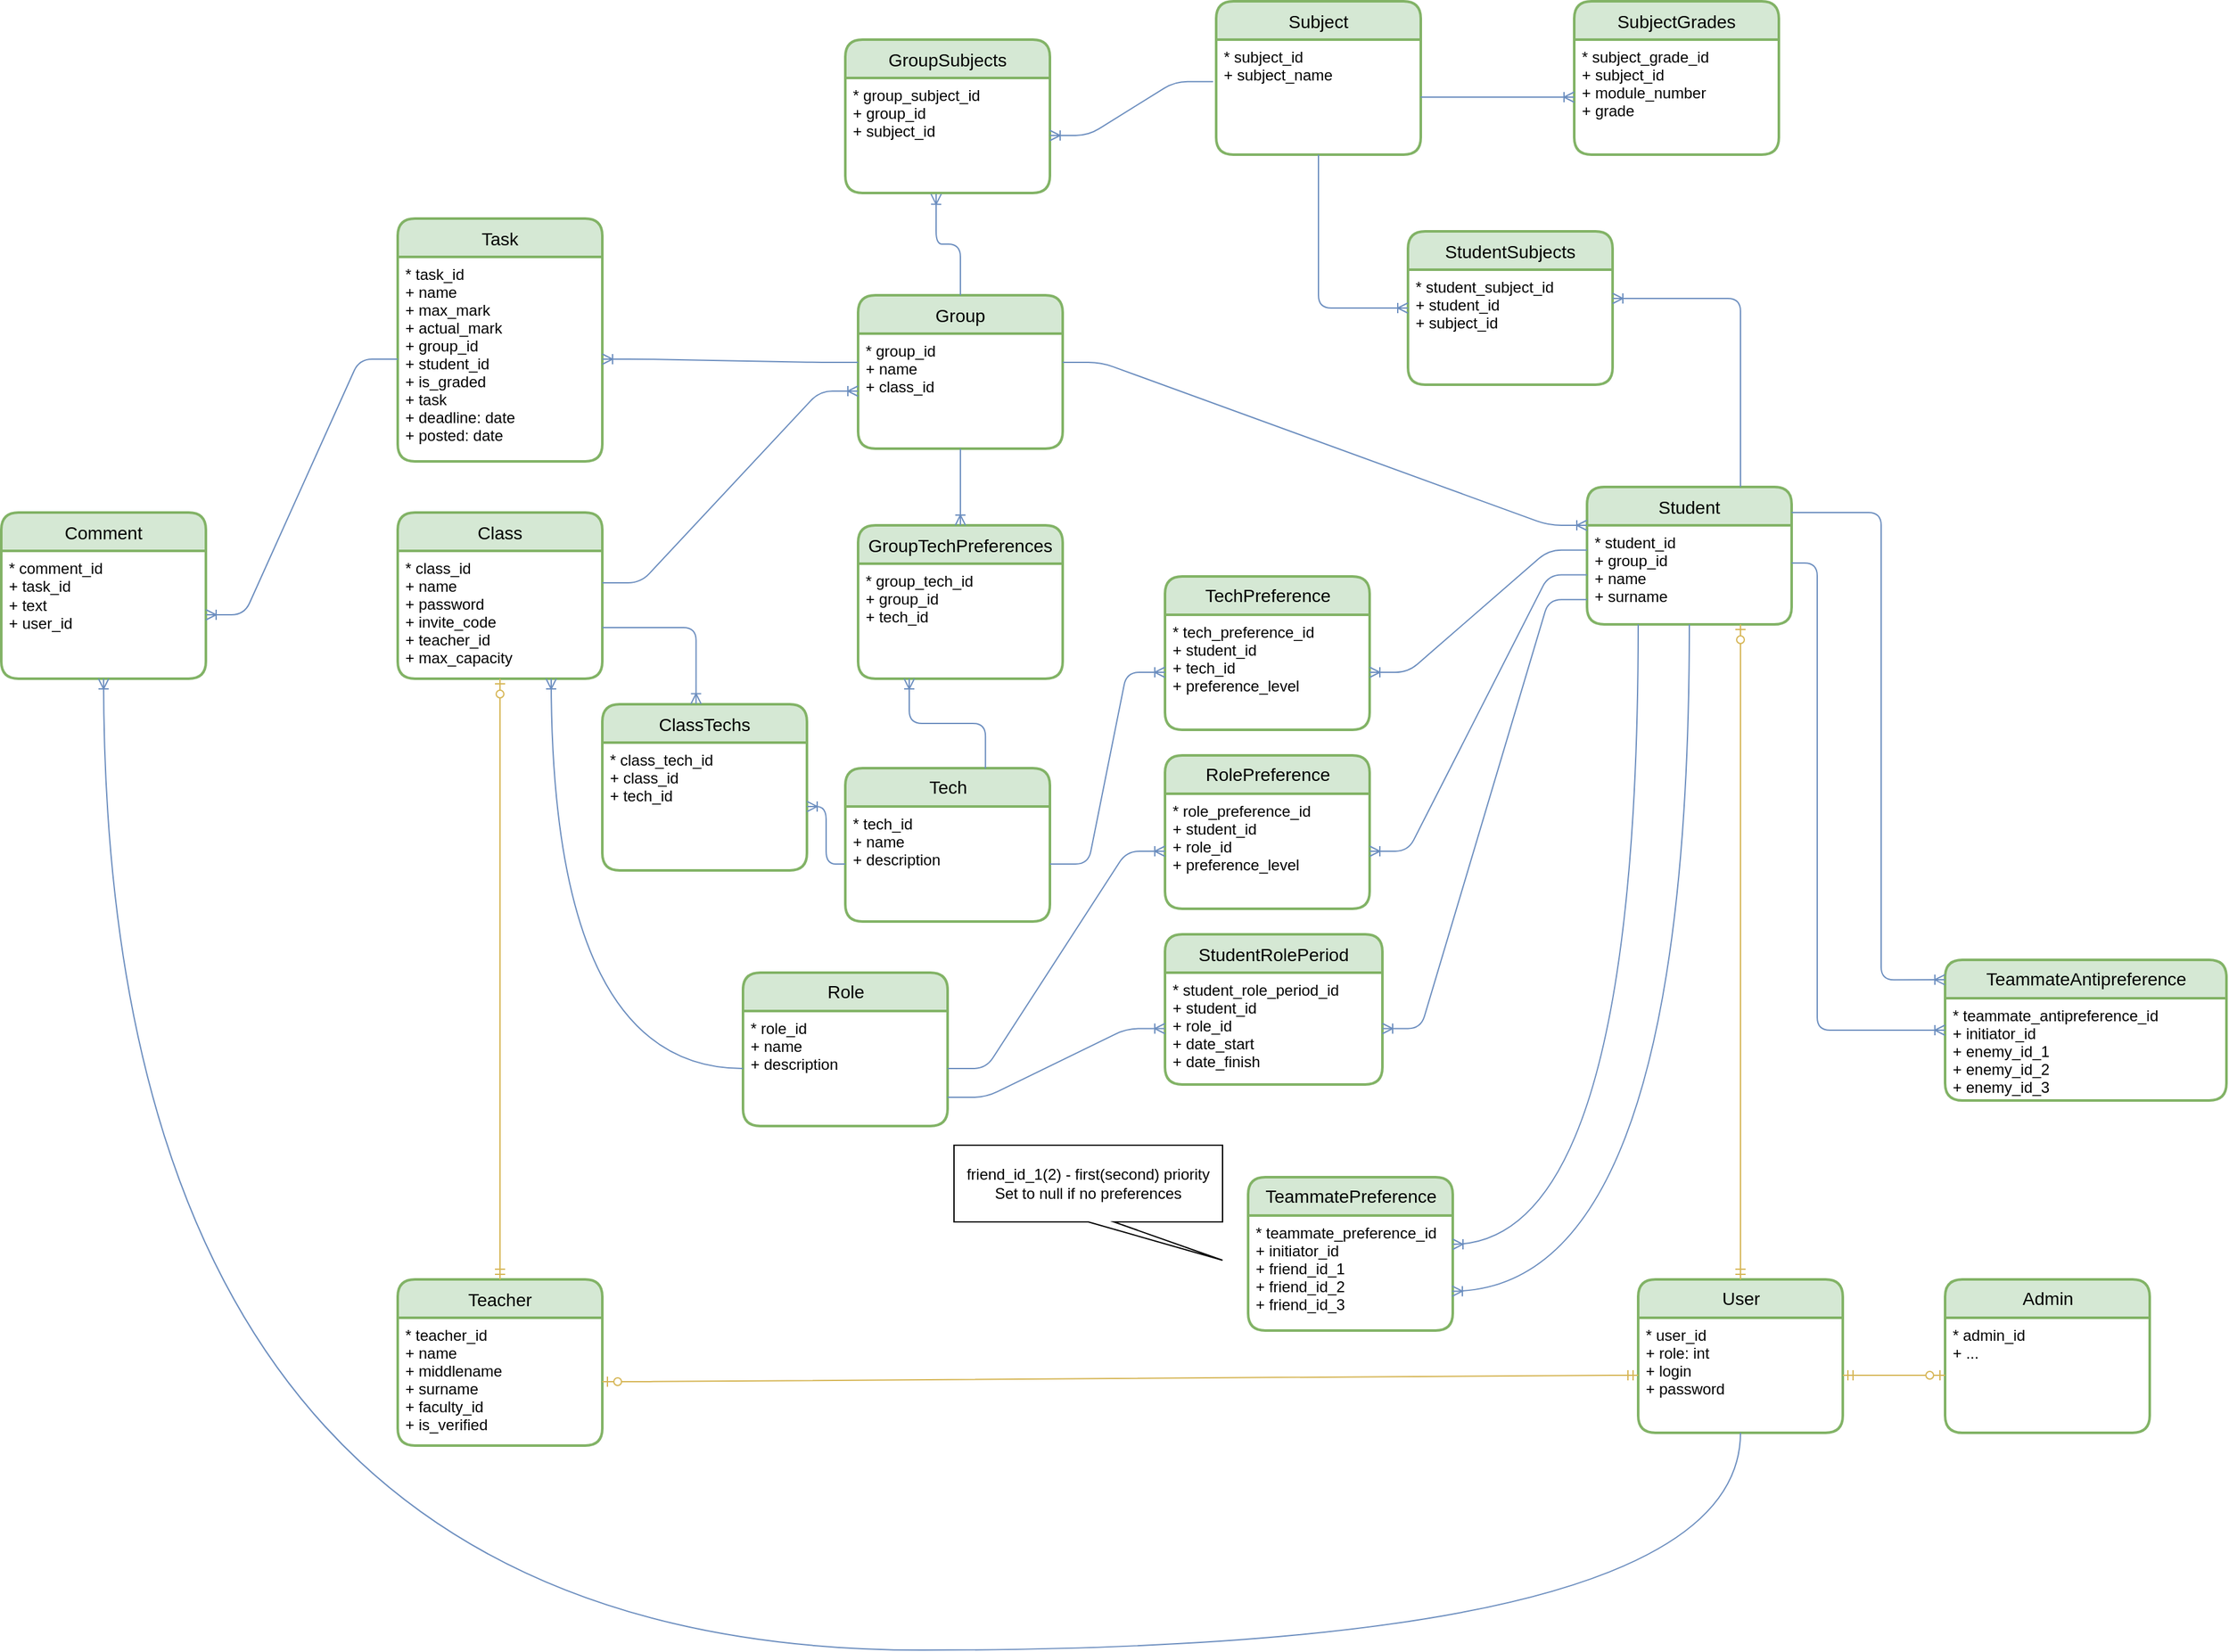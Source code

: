 <mxfile version="14.3.0" type="google"><diagram id="4NycOCjTR7J2NRL2O5-p" name="Database"><mxGraphModel dx="1715" dy="1557" grid="1" gridSize="10" guides="1" tooltips="1" connect="1" arrows="1" fold="1" page="1" pageScale="1" pageWidth="850" pageHeight="1100" math="0" shadow="0"><root><mxCell id="0"/><mxCell id="1" parent="0"/><mxCell id="kuLKCxXNZpckRPy4QIlw-1" value="Task" style="swimlane;childLayout=stackLayout;horizontal=1;startSize=30;horizontalStack=0;rounded=1;fontSize=14;fontStyle=0;strokeWidth=2;resizeParent=0;resizeLast=1;shadow=0;dashed=0;align=center;fillColor=#d5e8d4;strokeColor=#82b366;" parent="1" vertex="1"><mxGeometry x="120" y="50" width="160" height="190" as="geometry"/></mxCell><mxCell id="kuLKCxXNZpckRPy4QIlw-2" value="* task_id&#10;+ name&#10;+ max_mark&#10;+ actual_mark&#10;+ group_id&#10;+ student_id&#10;+ is_graded&#10;+ task&#10;+ deadline: date&#10;+ posted: date" style="align=left;strokeColor=none;fillColor=none;spacingLeft=4;fontSize=12;verticalAlign=top;resizable=0;rotatable=0;part=1;" parent="kuLKCxXNZpckRPy4QIlw-1" vertex="1"><mxGeometry y="30" width="160" height="160" as="geometry"/></mxCell><mxCell id="kuLKCxXNZpckRPy4QIlw-3" value="Group" style="swimlane;childLayout=stackLayout;horizontal=1;startSize=30;horizontalStack=0;rounded=1;fontSize=14;fontStyle=0;strokeWidth=2;resizeParent=0;resizeLast=1;shadow=0;dashed=0;align=center;fillColor=#d5e8d4;strokeColor=#82b366;" parent="1" vertex="1"><mxGeometry x="480" y="110" width="160" height="120" as="geometry"/></mxCell><mxCell id="kuLKCxXNZpckRPy4QIlw-4" value="* group_id&#10;+ name&#10;+ class_id" style="align=left;strokeColor=none;fillColor=none;spacingLeft=4;fontSize=12;verticalAlign=top;resizable=0;rotatable=0;part=1;" parent="kuLKCxXNZpckRPy4QIlw-3" vertex="1"><mxGeometry y="30" width="160" height="90" as="geometry"/></mxCell><mxCell id="kuLKCxXNZpckRPy4QIlw-5" value="Class" style="swimlane;childLayout=stackLayout;horizontal=1;startSize=30;horizontalStack=0;rounded=1;fontSize=14;fontStyle=0;strokeWidth=2;resizeParent=0;resizeLast=1;shadow=0;dashed=0;align=center;fillColor=#d5e8d4;strokeColor=#82b366;" parent="1" vertex="1"><mxGeometry x="120" y="280" width="160" height="130" as="geometry"/></mxCell><mxCell id="kuLKCxXNZpckRPy4QIlw-6" value="* class_id&#10;+ name&#10;+ password&#10;+ invite_code&#10;+ teacher_id&#10;+ max_capacity" style="align=left;strokeColor=none;fillColor=none;spacingLeft=4;fontSize=12;verticalAlign=top;resizable=0;rotatable=0;part=1;" parent="kuLKCxXNZpckRPy4QIlw-5" vertex="1"><mxGeometry y="30" width="160" height="100" as="geometry"/></mxCell><mxCell id="kuLKCxXNZpckRPy4QIlw-7" value="" style="edgeStyle=entityRelationEdgeStyle;fontSize=12;html=1;endArrow=ERoneToMany;exitX=1;exitY=0.25;exitDx=0;exitDy=0;entryX=0;entryY=0.5;entryDx=0;entryDy=0;fillColor=#dae8fc;strokeColor=#6c8ebf;" parent="1" source="kuLKCxXNZpckRPy4QIlw-6" target="kuLKCxXNZpckRPy4QIlw-4" edge="1"><mxGeometry width="100" height="100" relative="1" as="geometry"><mxPoint x="380" y="450" as="sourcePoint"/><mxPoint x="480" y="350" as="targetPoint"/></mxGeometry></mxCell><mxCell id="kuLKCxXNZpckRPy4QIlw-8" value="Student" style="swimlane;childLayout=stackLayout;horizontal=1;startSize=30;horizontalStack=0;rounded=1;fontSize=14;fontStyle=0;strokeWidth=2;resizeParent=0;resizeLast=1;shadow=0;dashed=0;align=center;fillColor=#d5e8d4;strokeColor=#82b366;" parent="1" vertex="1"><mxGeometry x="1050" y="260" width="160" height="107.5" as="geometry"/></mxCell><mxCell id="kuLKCxXNZpckRPy4QIlw-9" value="* student_id&#10;+ group_id&#10;+ name&#10;+ surname" style="align=left;strokeColor=none;fillColor=none;spacingLeft=4;fontSize=12;verticalAlign=top;resizable=0;rotatable=0;part=1;" parent="kuLKCxXNZpckRPy4QIlw-8" vertex="1"><mxGeometry y="30" width="160" height="77.5" as="geometry"/></mxCell><mxCell id="kuLKCxXNZpckRPy4QIlw-10" value="" style="edgeStyle=entityRelationEdgeStyle;fontSize=12;html=1;endArrow=ERoneToMany;exitX=1;exitY=0.25;exitDx=0;exitDy=0;entryX=0;entryY=0;entryDx=0;entryDy=0;fillColor=#dae8fc;strokeColor=#6c8ebf;" parent="1" source="kuLKCxXNZpckRPy4QIlw-4" target="kuLKCxXNZpckRPy4QIlw-9" edge="1"><mxGeometry width="100" height="100" relative="1" as="geometry"><mxPoint x="380" y="450" as="sourcePoint"/><mxPoint x="480" y="350" as="targetPoint"/></mxGeometry></mxCell><mxCell id="kuLKCxXNZpckRPy4QIlw-11" value="Teacher" style="swimlane;childLayout=stackLayout;horizontal=1;startSize=30;horizontalStack=0;rounded=1;fontSize=14;fontStyle=0;strokeWidth=2;resizeParent=0;resizeLast=1;shadow=0;dashed=0;align=center;fillColor=#d5e8d4;strokeColor=#82b366;" parent="1" vertex="1"><mxGeometry x="120" y="880" width="160" height="130" as="geometry"/></mxCell><mxCell id="kuLKCxXNZpckRPy4QIlw-12" value="* teacher_id&#10;+ name&#10;+ middlename&#10;+ surname&#10;+ faculty_id&#10;+ is_verified" style="align=left;strokeColor=none;fillColor=none;spacingLeft=4;fontSize=12;verticalAlign=top;resizable=0;rotatable=0;part=1;" parent="kuLKCxXNZpckRPy4QIlw-11" vertex="1"><mxGeometry y="30" width="160" height="100" as="geometry"/></mxCell><mxCell id="kuLKCxXNZpckRPy4QIlw-14" value="" style="edgeStyle=orthogonalEdgeStyle;fontSize=12;html=1;endArrow=ERzeroToOne;startArrow=ERmandOne;exitX=0.5;exitY=0;exitDx=0;exitDy=0;entryX=0.5;entryY=1;entryDx=0;entryDy=0;fillColor=#fff2cc;strokeColor=#d6b656;curved=1;" parent="1" source="kuLKCxXNZpckRPy4QIlw-11" target="kuLKCxXNZpckRPy4QIlw-6" edge="1"><mxGeometry width="100" height="100" relative="1" as="geometry"><mxPoint x="390" y="460" as="sourcePoint"/><mxPoint x="490" y="360" as="targetPoint"/></mxGeometry></mxCell><mxCell id="kuLKCxXNZpckRPy4QIlw-15" value="" style="edgeStyle=entityRelationEdgeStyle;fontSize=12;html=1;endArrow=ERoneToMany;entryX=1;entryY=0.5;entryDx=0;entryDy=0;fillColor=#dae8fc;strokeColor=#6c8ebf;exitX=0;exitY=0.25;exitDx=0;exitDy=0;" parent="1" source="kuLKCxXNZpckRPy4QIlw-4" target="kuLKCxXNZpckRPy4QIlw-2" edge="1"><mxGeometry width="100" height="100" relative="1" as="geometry"><mxPoint x="310" y="280" as="sourcePoint"/><mxPoint x="490" y="360" as="targetPoint"/></mxGeometry></mxCell><mxCell id="kuLKCxXNZpckRPy4QIlw-16" value="Comment" style="swimlane;childLayout=stackLayout;horizontal=1;startSize=30;horizontalStack=0;rounded=1;fontSize=14;fontStyle=0;strokeWidth=2;resizeParent=0;resizeLast=1;shadow=0;dashed=0;align=center;fillColor=#d5e8d4;strokeColor=#82b366;" parent="1" vertex="1"><mxGeometry x="-190" y="280" width="160" height="130" as="geometry"/></mxCell><mxCell id="kuLKCxXNZpckRPy4QIlw-17" value="* comment_id&lt;br&gt;+ task_id&lt;br&gt;+ text&lt;br&gt;+ user_id" style="align=left;strokeColor=none;fillColor=none;spacingLeft=4;fontSize=12;verticalAlign=top;resizable=0;rotatable=0;part=1;html=1;" parent="kuLKCxXNZpckRPy4QIlw-16" vertex="1"><mxGeometry y="30" width="160" height="100" as="geometry"/></mxCell><mxCell id="kuLKCxXNZpckRPy4QIlw-20" value="" style="edgeStyle=entityRelationEdgeStyle;fontSize=12;html=1;endArrow=ERoneToMany;exitX=0;exitY=0.5;exitDx=0;exitDy=0;entryX=1;entryY=0.5;entryDx=0;entryDy=0;fillColor=#dae8fc;strokeColor=#6c8ebf;" parent="1" source="kuLKCxXNZpckRPy4QIlw-2" target="kuLKCxXNZpckRPy4QIlw-17" edge="1"><mxGeometry width="100" height="100" relative="1" as="geometry"><mxPoint x="-50" y="250" as="sourcePoint"/><mxPoint x="50" y="150" as="targetPoint"/></mxGeometry></mxCell><mxCell id="kuLKCxXNZpckRPy4QIlw-21" value="Tech" style="swimlane;childLayout=stackLayout;horizontal=1;startSize=30;horizontalStack=0;rounded=1;fontSize=14;fontStyle=0;strokeWidth=2;resizeParent=0;resizeLast=1;shadow=0;dashed=0;align=center;html=1;fillColor=#d5e8d4;strokeColor=#82b366;" parent="1" vertex="1"><mxGeometry x="470" y="480" width="160" height="120" as="geometry"/></mxCell><mxCell id="kuLKCxXNZpckRPy4QIlw-22" value="* tech_id&#10;+ name&#10;+ description" style="align=left;strokeColor=none;fillColor=none;spacingLeft=4;fontSize=12;verticalAlign=top;resizable=0;rotatable=0;part=1;" parent="kuLKCxXNZpckRPy4QIlw-21" vertex="1"><mxGeometry y="30" width="160" height="90" as="geometry"/></mxCell><mxCell id="kuLKCxXNZpckRPy4QIlw-23" value="Role" style="swimlane;childLayout=stackLayout;horizontal=1;startSize=30;horizontalStack=0;rounded=1;fontSize=14;fontStyle=0;strokeWidth=2;resizeParent=0;resizeLast=1;shadow=0;dashed=0;align=center;html=1;fillColor=#d5e8d4;strokeColor=#82b366;" parent="1" vertex="1"><mxGeometry x="390" y="640" width="160" height="120" as="geometry"/></mxCell><mxCell id="kuLKCxXNZpckRPy4QIlw-24" value="* role_id&#10;+ name&#10;+ description" style="align=left;strokeColor=none;fillColor=none;spacingLeft=4;fontSize=12;verticalAlign=top;resizable=0;rotatable=0;part=1;" parent="kuLKCxXNZpckRPy4QIlw-23" vertex="1"><mxGeometry y="30" width="160" height="90" as="geometry"/></mxCell><mxCell id="kuLKCxXNZpckRPy4QIlw-25" value="" style="edgeStyle=orthogonalEdgeStyle;fontSize=12;html=1;endArrow=ERoneToMany;fillColor=#dae8fc;strokeColor=#6c8ebf;exitX=0;exitY=0.5;exitDx=0;exitDy=0;entryX=0.75;entryY=1;entryDx=0;entryDy=0;curved=1;" parent="1" source="kuLKCxXNZpckRPy4QIlw-24" target="kuLKCxXNZpckRPy4QIlw-5" edge="1"><mxGeometry width="100" height="100" relative="1" as="geometry"><mxPoint x="540" y="460" as="sourcePoint"/><mxPoint x="210" y="470" as="targetPoint"/></mxGeometry></mxCell><mxCell id="kuLKCxXNZpckRPy4QIlw-30" value="RolePreference" style="swimlane;childLayout=stackLayout;horizontal=1;startSize=30;horizontalStack=0;rounded=1;fontSize=14;fontStyle=0;strokeWidth=2;resizeParent=0;resizeLast=1;shadow=0;dashed=0;align=center;html=1;fillColor=#d5e8d4;strokeColor=#82b366;" parent="1" vertex="1"><mxGeometry x="720" y="470" width="160" height="120" as="geometry"/></mxCell><mxCell id="kuLKCxXNZpckRPy4QIlw-31" value="* role_preference_id&#10;+ student_id&#10;+ role_id&#10;+ preference_level" style="align=left;strokeColor=none;fillColor=none;spacingLeft=4;fontSize=12;verticalAlign=top;resizable=0;rotatable=0;part=1;" parent="kuLKCxXNZpckRPy4QIlw-30" vertex="1"><mxGeometry y="30" width="160" height="90" as="geometry"/></mxCell><mxCell id="kuLKCxXNZpckRPy4QIlw-32" value="TechPreference" style="swimlane;childLayout=stackLayout;horizontal=1;startSize=30;horizontalStack=0;rounded=1;fontSize=14;fontStyle=0;strokeWidth=2;resizeParent=0;resizeLast=1;shadow=0;dashed=0;align=center;html=1;fillColor=#d5e8d4;strokeColor=#82b366;" parent="1" vertex="1"><mxGeometry x="720" y="330" width="160" height="120" as="geometry"/></mxCell><mxCell id="kuLKCxXNZpckRPy4QIlw-33" value="* tech_preference_id&#10;+ student_id&#10;+ tech_id&#10;+ preference_level" style="align=left;strokeColor=none;fillColor=none;spacingLeft=4;fontSize=12;verticalAlign=top;resizable=0;rotatable=0;part=1;" parent="kuLKCxXNZpckRPy4QIlw-32" vertex="1"><mxGeometry y="30" width="160" height="90" as="geometry"/></mxCell><mxCell id="kuLKCxXNZpckRPy4QIlw-34" value="" style="edgeStyle=entityRelationEdgeStyle;fontSize=12;html=1;endArrow=ERoneToMany;entryX=1;entryY=0.5;entryDx=0;entryDy=0;fillColor=#dae8fc;strokeColor=#6c8ebf;exitX=0;exitY=0.5;exitDx=0;exitDy=0;" parent="1" source="kuLKCxXNZpckRPy4QIlw-9" target="kuLKCxXNZpckRPy4QIlw-31" edge="1"><mxGeometry width="100" height="100" relative="1" as="geometry"><mxPoint x="1030" y="390" as="sourcePoint"/><mxPoint x="730" y="440" as="targetPoint"/></mxGeometry></mxCell><mxCell id="kuLKCxXNZpckRPy4QIlw-35" value="" style="edgeStyle=entityRelationEdgeStyle;fontSize=12;html=1;endArrow=ERoneToMany;exitX=0;exitY=0.25;exitDx=0;exitDy=0;entryX=1;entryY=0.5;entryDx=0;entryDy=0;fillColor=#dae8fc;strokeColor=#6c8ebf;" parent="1" source="kuLKCxXNZpckRPy4QIlw-9" target="kuLKCxXNZpckRPy4QIlw-33" edge="1"><mxGeometry width="100" height="100" relative="1" as="geometry"><mxPoint x="900" y="344.375" as="sourcePoint"/><mxPoint x="820" y="485" as="targetPoint"/></mxGeometry></mxCell><mxCell id="kuLKCxXNZpckRPy4QIlw-36" value="" style="edgeStyle=entityRelationEdgeStyle;fontSize=12;html=1;endArrow=ERoneToMany;exitX=1;exitY=0.5;exitDx=0;exitDy=0;entryX=0;entryY=0.5;entryDx=0;entryDy=0;fillColor=#dae8fc;strokeColor=#6c8ebf;" parent="1" source="kuLKCxXNZpckRPy4QIlw-24" target="kuLKCxXNZpckRPy4QIlw-31" edge="1"><mxGeometry width="100" height="100" relative="1" as="geometry"><mxPoint x="740" y="600" as="sourcePoint"/><mxPoint x="840" y="500" as="targetPoint"/></mxGeometry></mxCell><mxCell id="kuLKCxXNZpckRPy4QIlw-37" value="" style="edgeStyle=entityRelationEdgeStyle;fontSize=12;html=1;endArrow=ERoneToMany;fillColor=#dae8fc;strokeColor=#6c8ebf;exitX=1;exitY=0.5;exitDx=0;exitDy=0;entryX=0;entryY=0.5;entryDx=0;entryDy=0;" parent="1" source="kuLKCxXNZpckRPy4QIlw-22" target="kuLKCxXNZpckRPy4QIlw-33" edge="1"><mxGeometry width="100" height="100" relative="1" as="geometry"><mxPoint x="700" y="480" as="sourcePoint"/><mxPoint x="800" y="380" as="targetPoint"/></mxGeometry></mxCell><mxCell id="kuLKCxXNZpckRPy4QIlw-38" value="User" style="swimlane;childLayout=stackLayout;horizontal=1;startSize=30;horizontalStack=0;rounded=1;fontSize=14;fontStyle=0;strokeWidth=2;resizeParent=0;resizeLast=1;shadow=0;dashed=0;align=center;html=1;fillColor=#d5e8d4;strokeColor=#82b366;" parent="1" vertex="1"><mxGeometry x="1090" y="880" width="160" height="120" as="geometry"/></mxCell><mxCell id="kuLKCxXNZpckRPy4QIlw-39" value="* user_id&#10;+ role: int&#10;+ login&#10;+ password" style="align=left;strokeColor=none;fillColor=none;spacingLeft=4;fontSize=12;verticalAlign=top;resizable=0;rotatable=0;part=1;" parent="kuLKCxXNZpckRPy4QIlw-38" vertex="1"><mxGeometry y="30" width="160" height="90" as="geometry"/></mxCell><mxCell id="kuLKCxXNZpckRPy4QIlw-40" value="" style="edgeStyle=entityRelationEdgeStyle;fontSize=12;html=1;endArrow=ERzeroToOne;startArrow=ERmandOne;entryX=1;entryY=0.5;entryDx=0;entryDy=0;fillColor=#fff2cc;strokeColor=#d6b656;exitX=0;exitY=0.5;exitDx=0;exitDy=0;" parent="1" source="kuLKCxXNZpckRPy4QIlw-39" target="kuLKCxXNZpckRPy4QIlw-12" edge="1"><mxGeometry width="100" height="100" relative="1" as="geometry"><mxPoint x="10" y="870" as="sourcePoint"/><mxPoint x="360" y="590" as="targetPoint"/></mxGeometry></mxCell><mxCell id="kuLKCxXNZpckRPy4QIlw-41" value="" style="edgeStyle=orthogonalEdgeStyle;fontSize=12;html=1;endArrow=ERzeroToOne;startArrow=ERmandOne;exitX=0.5;exitY=0;exitDx=0;exitDy=0;fillColor=#fff2cc;strokeColor=#d6b656;curved=1;entryX=0.75;entryY=1;entryDx=0;entryDy=0;" parent="1" source="kuLKCxXNZpckRPy4QIlw-38" target="kuLKCxXNZpckRPy4QIlw-9" edge="1"><mxGeometry width="100" height="100" relative="1" as="geometry"><mxPoint x="1070.0" y="720" as="sourcePoint"/><mxPoint x="1090" y="368" as="targetPoint"/></mxGeometry></mxCell><mxCell id="kuLKCxXNZpckRPy4QIlw-43" value="TeammatePreference" style="swimlane;childLayout=stackLayout;horizontal=1;startSize=30;horizontalStack=0;rounded=1;fontSize=14;fontStyle=0;strokeWidth=2;resizeParent=0;resizeLast=1;shadow=0;dashed=0;align=center;html=1;fillColor=#d5e8d4;strokeColor=#82b366;" parent="1" vertex="1"><mxGeometry x="785" y="800" width="160" height="120" as="geometry"/></mxCell><mxCell id="kuLKCxXNZpckRPy4QIlw-44" value="* teammate_preference_id&#10;+ initiator_id&#10;+ friend_id_1&#10;+ friend_id_2&#10;+ friend_id_3" style="align=left;strokeColor=none;fillColor=none;spacingLeft=4;fontSize=12;verticalAlign=top;resizable=0;rotatable=0;part=1;" parent="kuLKCxXNZpckRPy4QIlw-43" vertex="1"><mxGeometry y="30" width="160" height="90" as="geometry"/></mxCell><mxCell id="kuLKCxXNZpckRPy4QIlw-45" value="" style="edgeStyle=orthogonalEdgeStyle;fontSize=12;html=1;endArrow=ERoneToMany;exitX=0.25;exitY=1;exitDx=0;exitDy=0;fillColor=#dae8fc;strokeColor=#6c8ebf;curved=1;entryX=1;entryY=0.25;entryDx=0;entryDy=0;" parent="1" source="kuLKCxXNZpckRPy4QIlw-9" target="kuLKCxXNZpckRPy4QIlw-44" edge="1"><mxGeometry width="100" height="100" relative="1" as="geometry"><mxPoint x="1030" y="440" as="sourcePoint"/><mxPoint x="900" y="720" as="targetPoint"/></mxGeometry></mxCell><mxCell id="kuLKCxXNZpckRPy4QIlw-46" value="" style="edgeStyle=orthogonalEdgeStyle;fontSize=12;html=1;endArrow=ERoneToMany;exitX=0.5;exitY=1;exitDx=0;exitDy=0;fillColor=#dae8fc;strokeColor=#6c8ebf;elbow=vertical;curved=1;entryX=0.997;entryY=0.658;entryDx=0;entryDy=0;entryPerimeter=0;" parent="1" source="kuLKCxXNZpckRPy4QIlw-9" target="kuLKCxXNZpckRPy4QIlw-44" edge="1"><mxGeometry width="100" height="100" relative="1" as="geometry"><mxPoint x="1100" y="377.5" as="sourcePoint"/><mxPoint x="980" y="850.429" as="targetPoint"/><Array as="points"><mxPoint x="1130" y="889"/></Array></mxGeometry></mxCell><mxCell id="kuLKCxXNZpckRPy4QIlw-47" value="Admin" style="swimlane;childLayout=stackLayout;horizontal=1;startSize=30;horizontalStack=0;rounded=1;fontSize=14;fontStyle=0;strokeWidth=2;resizeParent=0;resizeLast=1;shadow=0;dashed=0;align=center;html=1;fillColor=#d5e8d4;strokeColor=#82b366;" parent="1" vertex="1"><mxGeometry x="1330" y="880" width="160" height="120" as="geometry"/></mxCell><mxCell id="kuLKCxXNZpckRPy4QIlw-48" value="* admin_id&#10;+ ..." style="align=left;strokeColor=none;fillColor=none;spacingLeft=4;fontSize=12;verticalAlign=top;resizable=0;rotatable=0;part=1;" parent="kuLKCxXNZpckRPy4QIlw-47" vertex="1"><mxGeometry y="30" width="160" height="90" as="geometry"/></mxCell><mxCell id="kuLKCxXNZpckRPy4QIlw-49" value="" style="edgeStyle=entityRelationEdgeStyle;fontSize=12;html=1;endArrow=ERzeroToOne;startArrow=ERmandOne;fillColor=#fff2cc;strokeColor=#d6b656;exitX=1;exitY=0.5;exitDx=0;exitDy=0;entryX=0;entryY=0.5;entryDx=0;entryDy=0;" parent="1" source="kuLKCxXNZpckRPy4QIlw-39" target="kuLKCxXNZpckRPy4QIlw-48" edge="1"><mxGeometry width="100" height="100" relative="1" as="geometry"><mxPoint x="1450" y="880" as="sourcePoint"/><mxPoint x="1350" y="930" as="targetPoint"/></mxGeometry></mxCell><mxCell id="5yZCXl4SpM2xZYlhm7dv-1" value="friend_id_1(2) - first(second) priority&lt;br&gt;Set to null if no preferences" style="shape=callout;whiteSpace=wrap;html=1;perimeter=calloutPerimeter;position2=1;" parent="1" vertex="1"><mxGeometry x="555" y="775" width="210" height="90" as="geometry"/></mxCell><mxCell id="s0VOKKYFfKRVF7tdJgqP-1" value="TeammateAntipreference" style="swimlane;childLayout=stackLayout;horizontal=1;startSize=30;horizontalStack=0;rounded=1;fontSize=14;fontStyle=0;strokeWidth=2;resizeParent=0;resizeLast=1;shadow=0;dashed=0;align=center;html=1;fillColor=#d5e8d4;strokeColor=#82b366;" vertex="1" parent="1"><mxGeometry x="1330" y="630" width="220" height="110" as="geometry"/></mxCell><mxCell id="s0VOKKYFfKRVF7tdJgqP-2" value="* teammate_antipreference_id&#10;+ initiator_id&#10;+ enemy_id_1&#10;+ enemy_id_2&#10;+ enemy_id_3" style="align=left;strokeColor=none;fillColor=none;spacingLeft=4;fontSize=12;verticalAlign=top;resizable=0;rotatable=0;part=1;" vertex="1" parent="s0VOKKYFfKRVF7tdJgqP-1"><mxGeometry y="30" width="220" height="80" as="geometry"/></mxCell><mxCell id="s0VOKKYFfKRVF7tdJgqP-3" value="" style="edgeStyle=orthogonalEdgeStyle;fontSize=12;html=1;endArrow=ERoneToMany;exitX=1;exitY=0.38;exitDx=0;exitDy=0;exitPerimeter=0;entryX=0;entryY=0.5;entryDx=0;entryDy=0;fillColor=#dae8fc;strokeColor=#6c8ebf;" edge="1" parent="1" source="kuLKCxXNZpckRPy4QIlw-9" target="s0VOKKYFfKRVF7tdJgqP-1"><mxGeometry width="100" height="100" relative="1" as="geometry"><mxPoint x="1280" y="350" as="sourcePoint"/><mxPoint x="1380" y="250" as="targetPoint"/><Array as="points"><mxPoint x="1230" y="319"/><mxPoint x="1230" y="685"/></Array></mxGeometry></mxCell><mxCell id="s0VOKKYFfKRVF7tdJgqP-4" value="" style="edgeStyle=orthogonalEdgeStyle;fontSize=12;html=1;endArrow=ERoneToMany;exitX=1;exitY=0.38;exitDx=0;exitDy=0;exitPerimeter=0;entryX=0;entryY=0.5;entryDx=0;entryDy=0;fillColor=#dae8fc;strokeColor=#6c8ebf;" edge="1" parent="1"><mxGeometry width="100" height="100" relative="1" as="geometry"><mxPoint x="1210" y="280.0" as="sourcePoint"/><mxPoint x="1330" y="645.55" as="targetPoint"/><Array as="points"><mxPoint x="1280" y="280"/><mxPoint x="1280" y="646"/></Array></mxGeometry></mxCell><mxCell id="s0VOKKYFfKRVF7tdJgqP-5" value="" style="edgeStyle=orthogonalEdgeStyle;fontSize=12;html=1;endArrow=ERoneToMany;exitX=0.5;exitY=1;exitDx=0;exitDy=0;entryX=0.5;entryY=1;entryDx=0;entryDy=0;curved=1;fillColor=#dae8fc;strokeColor=#6c8ebf;" edge="1" parent="1" source="kuLKCxXNZpckRPy4QIlw-39" target="kuLKCxXNZpckRPy4QIlw-17"><mxGeometry width="100" height="100" relative="1" as="geometry"><mxPoint x="880" y="1100" as="sourcePoint"/><mxPoint x="980" y="1000" as="targetPoint"/><Array as="points"><mxPoint x="1170" y="1170"/><mxPoint x="-110" y="1170"/></Array></mxGeometry></mxCell><mxCell id="s0VOKKYFfKRVF7tdJgqP-8" value="GroupTechPreferences" style="swimlane;childLayout=stackLayout;horizontal=1;startSize=30;horizontalStack=0;rounded=1;fontSize=14;fontStyle=0;strokeWidth=2;resizeParent=0;resizeLast=1;shadow=0;dashed=0;align=center;fillColor=#d5e8d4;strokeColor=#82b366;" vertex="1" parent="1"><mxGeometry x="480" y="290" width="160" height="120" as="geometry"/></mxCell><mxCell id="s0VOKKYFfKRVF7tdJgqP-9" value="* group_tech_id&#10;+ group_id&#10;+ tech_id" style="align=left;strokeColor=none;fillColor=none;spacingLeft=4;fontSize=12;verticalAlign=top;resizable=0;rotatable=0;part=1;" vertex="1" parent="s0VOKKYFfKRVF7tdJgqP-8"><mxGeometry y="30" width="160" height="90" as="geometry"/></mxCell><mxCell id="s0VOKKYFfKRVF7tdJgqP-10" value="" style="fontSize=12;html=1;endArrow=ERoneToMany;exitX=0.5;exitY=1;exitDx=0;exitDy=0;fillColor=#dae8fc;strokeColor=#6c8ebf;edgeStyle=orthogonalEdgeStyle;" edge="1" parent="1" source="kuLKCxXNZpckRPy4QIlw-4" target="s0VOKKYFfKRVF7tdJgqP-8"><mxGeometry width="100" height="100" relative="1" as="geometry"><mxPoint x="290" y="345" as="sourcePoint"/><mxPoint x="490" y="195" as="targetPoint"/></mxGeometry></mxCell><mxCell id="s0VOKKYFfKRVF7tdJgqP-11" value="" style="fontSize=12;html=1;endArrow=ERoneToMany;fillColor=#dae8fc;strokeColor=#6c8ebf;entryX=0.25;entryY=1;entryDx=0;entryDy=0;edgeStyle=orthogonalEdgeStyle;exitX=0.685;exitY=0.003;exitDx=0;exitDy=0;exitPerimeter=0;" edge="1" parent="1" source="kuLKCxXNZpckRPy4QIlw-21" target="s0VOKKYFfKRVF7tdJgqP-9"><mxGeometry width="100" height="100" relative="1" as="geometry"><mxPoint x="520" y="486" as="sourcePoint"/><mxPoint x="424" y="505" as="targetPoint"/></mxGeometry></mxCell><mxCell id="s0VOKKYFfKRVF7tdJgqP-12" value="StudentRolePeriod" style="swimlane;childLayout=stackLayout;horizontal=1;startSize=30;horizontalStack=0;rounded=1;fontSize=14;fontStyle=0;strokeWidth=2;resizeParent=0;resizeLast=1;shadow=0;dashed=0;align=center;fillColor=#d5e8d4;strokeColor=#82b366;" vertex="1" parent="1"><mxGeometry x="720" y="610" width="170" height="117.5" as="geometry"/></mxCell><mxCell id="s0VOKKYFfKRVF7tdJgqP-13" value="* student_role_period_id&#10;+ student_id&#10;+ role_id&#10;+ date_start&#10;+ date_finish" style="align=left;strokeColor=none;fillColor=none;spacingLeft=4;fontSize=12;verticalAlign=top;resizable=0;rotatable=0;part=1;" vertex="1" parent="s0VOKKYFfKRVF7tdJgqP-12"><mxGeometry y="30" width="170" height="87.5" as="geometry"/></mxCell><mxCell id="s0VOKKYFfKRVF7tdJgqP-14" value="" style="edgeStyle=entityRelationEdgeStyle;fontSize=12;html=1;endArrow=ERoneToMany;exitX=1;exitY=0.75;exitDx=0;exitDy=0;entryX=0;entryY=0.5;entryDx=0;entryDy=0;fillColor=#dae8fc;strokeColor=#6c8ebf;" edge="1" parent="1" source="kuLKCxXNZpckRPy4QIlw-24" target="s0VOKKYFfKRVF7tdJgqP-13"><mxGeometry width="100" height="100" relative="1" as="geometry"><mxPoint x="720" y="760" as="sourcePoint"/><mxPoint x="820" y="660" as="targetPoint"/></mxGeometry></mxCell><mxCell id="s0VOKKYFfKRVF7tdJgqP-15" value="" style="edgeStyle=entityRelationEdgeStyle;fontSize=12;html=1;endArrow=ERoneToMany;exitX=0;exitY=0.75;exitDx=0;exitDy=0;entryX=1;entryY=0.5;entryDx=0;entryDy=0;fillColor=#dae8fc;strokeColor=#6c8ebf;" edge="1" parent="1" source="kuLKCxXNZpckRPy4QIlw-9" target="s0VOKKYFfKRVF7tdJgqP-13"><mxGeometry width="100" height="100" relative="1" as="geometry"><mxPoint x="720" y="760" as="sourcePoint"/><mxPoint x="820" y="660" as="targetPoint"/></mxGeometry></mxCell><mxCell id="s0VOKKYFfKRVF7tdJgqP-16" value="GroupSubjects" style="swimlane;childLayout=stackLayout;horizontal=1;startSize=30;horizontalStack=0;rounded=1;fontSize=14;fontStyle=0;strokeWidth=2;resizeParent=0;resizeLast=1;shadow=0;dashed=0;align=center;fillColor=#d5e8d4;strokeColor=#82b366;" vertex="1" parent="1"><mxGeometry x="470" y="-90" width="160" height="120" as="geometry"/></mxCell><mxCell id="s0VOKKYFfKRVF7tdJgqP-17" value="* group_subject_id&#10;+ group_id&#10;+ subject_id" style="align=left;strokeColor=none;fillColor=none;spacingLeft=4;fontSize=12;verticalAlign=top;resizable=0;rotatable=0;part=1;" vertex="1" parent="s0VOKKYFfKRVF7tdJgqP-16"><mxGeometry y="30" width="160" height="90" as="geometry"/></mxCell><mxCell id="s0VOKKYFfKRVF7tdJgqP-18" value="Subject" style="swimlane;childLayout=stackLayout;horizontal=1;startSize=30;horizontalStack=0;rounded=1;fontSize=14;fontStyle=0;strokeWidth=2;resizeParent=0;resizeLast=1;shadow=0;dashed=0;align=center;fillColor=#d5e8d4;strokeColor=#82b366;" vertex="1" parent="1"><mxGeometry x="760" y="-120" width="160" height="120" as="geometry"/></mxCell><mxCell id="s0VOKKYFfKRVF7tdJgqP-19" value="* subject_id&#10;+ subject_name" style="align=left;strokeColor=none;fillColor=none;spacingLeft=4;fontSize=12;verticalAlign=top;resizable=0;rotatable=0;part=1;" vertex="1" parent="s0VOKKYFfKRVF7tdJgqP-18"><mxGeometry y="30" width="160" height="90" as="geometry"/></mxCell><mxCell id="s0VOKKYFfKRVF7tdJgqP-20" value="" style="edgeStyle=orthogonalEdgeStyle;fontSize=12;html=1;endArrow=ERoneToMany;exitX=0.5;exitY=0;exitDx=0;exitDy=0;entryX=0.444;entryY=1.009;entryDx=0;entryDy=0;entryPerimeter=0;fillColor=#dae8fc;strokeColor=#6c8ebf;" edge="1" parent="1" source="kuLKCxXNZpckRPy4QIlw-3" target="s0VOKKYFfKRVF7tdJgqP-17"><mxGeometry width="100" height="100" relative="1" as="geometry"><mxPoint x="730" y="150" as="sourcePoint"/><mxPoint x="830" y="50" as="targetPoint"/></mxGeometry></mxCell><mxCell id="s0VOKKYFfKRVF7tdJgqP-21" value="" style="edgeStyle=entityRelationEdgeStyle;fontSize=12;html=1;endArrow=ERoneToMany;exitX=-0.015;exitY=0.365;exitDx=0;exitDy=0;exitPerimeter=0;entryX=1;entryY=0.5;entryDx=0;entryDy=0;fillColor=#dae8fc;strokeColor=#6c8ebf;" edge="1" parent="1" source="s0VOKKYFfKRVF7tdJgqP-19" target="s0VOKKYFfKRVF7tdJgqP-17"><mxGeometry width="100" height="100" relative="1" as="geometry"><mxPoint x="730" y="70" as="sourcePoint"/><mxPoint x="700" y="40" as="targetPoint"/></mxGeometry></mxCell><mxCell id="s0VOKKYFfKRVF7tdJgqP-23" value="SubjectGrades" style="swimlane;childLayout=stackLayout;horizontal=1;startSize=30;horizontalStack=0;rounded=1;fontSize=14;fontStyle=0;strokeWidth=2;resizeParent=0;resizeLast=1;shadow=0;dashed=0;align=center;fillColor=#d5e8d4;strokeColor=#82b366;" vertex="1" parent="1"><mxGeometry x="1040" y="-120" width="160" height="120" as="geometry"/></mxCell><mxCell id="s0VOKKYFfKRVF7tdJgqP-24" value="* subject_grade_id&#10;+ subject_id&#10;+ module_number&#10;+ grade" style="align=left;strokeColor=none;fillColor=none;spacingLeft=4;fontSize=12;verticalAlign=top;resizable=0;rotatable=0;part=1;" vertex="1" parent="s0VOKKYFfKRVF7tdJgqP-23"><mxGeometry y="30" width="160" height="90" as="geometry"/></mxCell><mxCell id="s0VOKKYFfKRVF7tdJgqP-25" value="" style="edgeStyle=entityRelationEdgeStyle;fontSize=12;html=1;endArrow=ERoneToMany;fillColor=#dae8fc;strokeColor=#6c8ebf;" edge="1" parent="1" source="s0VOKKYFfKRVF7tdJgqP-19" target="s0VOKKYFfKRVF7tdJgqP-24"><mxGeometry width="100" height="100" relative="1" as="geometry"><mxPoint x="757.6" y="-27.15" as="sourcePoint"/><mxPoint x="640" y="-5" as="targetPoint"/></mxGeometry></mxCell><mxCell id="s0VOKKYFfKRVF7tdJgqP-30" value="StudentSubjects" style="swimlane;childLayout=stackLayout;horizontal=1;startSize=30;horizontalStack=0;rounded=1;fontSize=14;fontStyle=0;strokeWidth=2;resizeParent=0;resizeLast=1;shadow=0;dashed=0;align=center;fillColor=#d5e8d4;strokeColor=#82b366;" vertex="1" parent="1"><mxGeometry x="910" y="60" width="160" height="120" as="geometry"/></mxCell><mxCell id="s0VOKKYFfKRVF7tdJgqP-31" value="* student_subject_id&#10;+ student_id&#10;+ subject_id" style="align=left;strokeColor=none;fillColor=none;spacingLeft=4;fontSize=12;verticalAlign=top;resizable=0;rotatable=0;part=1;" vertex="1" parent="s0VOKKYFfKRVF7tdJgqP-30"><mxGeometry y="30" width="160" height="90" as="geometry"/></mxCell><mxCell id="s0VOKKYFfKRVF7tdJgqP-33" value="" style="edgeStyle=orthogonalEdgeStyle;fontSize=12;html=1;endArrow=ERoneToMany;exitX=0.75;exitY=0;exitDx=0;exitDy=0;entryX=1;entryY=0.25;entryDx=0;entryDy=0;fillColor=#dae8fc;strokeColor=#6c8ebf;" edge="1" parent="1" source="kuLKCxXNZpckRPy4QIlw-8" target="s0VOKKYFfKRVF7tdJgqP-31"><mxGeometry width="100" height="100" relative="1" as="geometry"><mxPoint x="680" y="200" as="sourcePoint"/><mxPoint x="780" y="100" as="targetPoint"/></mxGeometry></mxCell><mxCell id="s0VOKKYFfKRVF7tdJgqP-34" value="" style="edgeStyle=orthogonalEdgeStyle;fontSize=12;html=1;endArrow=ERoneToMany;exitX=0.5;exitY=1;exitDx=0;exitDy=0;entryX=0;entryY=0.5;entryDx=0;entryDy=0;fillColor=#dae8fc;strokeColor=#6c8ebf;" edge="1" parent="1" source="s0VOKKYFfKRVF7tdJgqP-19" target="s0VOKKYFfKRVF7tdJgqP-30"><mxGeometry width="100" height="100" relative="1" as="geometry"><mxPoint x="680" y="200" as="sourcePoint"/><mxPoint x="780" y="100" as="targetPoint"/></mxGeometry></mxCell><mxCell id="s0VOKKYFfKRVF7tdJgqP-36" value="ClassTechs" style="swimlane;childLayout=stackLayout;horizontal=1;startSize=30;horizontalStack=0;rounded=1;fontSize=14;fontStyle=0;strokeWidth=2;resizeParent=0;resizeLast=1;shadow=0;dashed=0;align=center;fillColor=#d5e8d4;strokeColor=#82b366;" vertex="1" parent="1"><mxGeometry x="280" y="430" width="160" height="130" as="geometry"/></mxCell><mxCell id="s0VOKKYFfKRVF7tdJgqP-37" value="* class_tech_id&#10;+ class_id&#10;+ tech_id" style="align=left;strokeColor=none;fillColor=none;spacingLeft=4;fontSize=12;verticalAlign=top;resizable=0;rotatable=0;part=1;" vertex="1" parent="s0VOKKYFfKRVF7tdJgqP-36"><mxGeometry y="30" width="160" height="100" as="geometry"/></mxCell><mxCell id="s0VOKKYFfKRVF7tdJgqP-38" value="" style="edgeStyle=orthogonalEdgeStyle;fontSize=12;html=1;endArrow=ERoneToMany;entryX=0.458;entryY=-0.002;entryDx=0;entryDy=0;entryPerimeter=0;fillColor=#dae8fc;strokeColor=#6c8ebf;" edge="1" parent="1" source="kuLKCxXNZpckRPy4QIlw-6" target="s0VOKKYFfKRVF7tdJgqP-36"><mxGeometry width="100" height="100" relative="1" as="geometry"><mxPoint x="283" y="370" as="sourcePoint"/><mxPoint x="480" y="530" as="targetPoint"/><Array as="points"><mxPoint x="353" y="370"/></Array></mxGeometry></mxCell><mxCell id="s0VOKKYFfKRVF7tdJgqP-39" value="" style="edgeStyle=orthogonalEdgeStyle;fontSize=12;html=1;endArrow=ERoneToMany;exitX=0;exitY=0.5;exitDx=0;exitDy=0;entryX=1;entryY=0.5;entryDx=0;entryDy=0;fillColor=#dae8fc;strokeColor=#6c8ebf;" edge="1" parent="1" source="kuLKCxXNZpckRPy4QIlw-22" target="s0VOKKYFfKRVF7tdJgqP-37"><mxGeometry width="100" height="100" relative="1" as="geometry"><mxPoint x="369.92" y="620" as="sourcePoint"/><mxPoint x="450.0" y="668.74" as="targetPoint"/></mxGeometry></mxCell></root></mxGraphModel></diagram></mxfile>